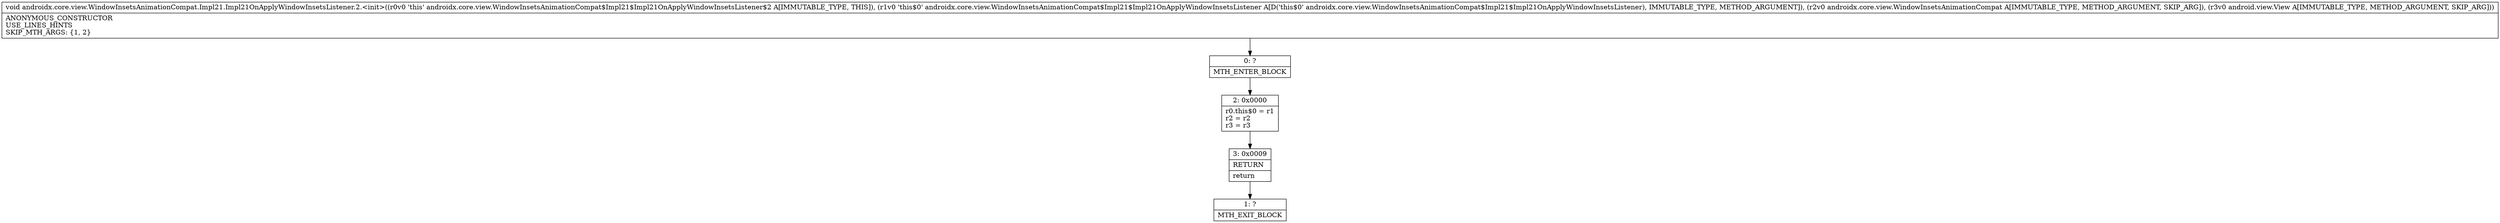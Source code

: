 digraph "CFG forandroidx.core.view.WindowInsetsAnimationCompat.Impl21.Impl21OnApplyWindowInsetsListener.2.\<init\>(Landroidx\/core\/view\/WindowInsetsAnimationCompat$Impl21$Impl21OnApplyWindowInsetsListener;Landroidx\/core\/view\/WindowInsetsAnimationCompat;Landroid\/view\/View;)V" {
Node_0 [shape=record,label="{0\:\ ?|MTH_ENTER_BLOCK\l}"];
Node_2 [shape=record,label="{2\:\ 0x0000|r0.this$0 = r1\lr2 = r2\lr3 = r3\l}"];
Node_3 [shape=record,label="{3\:\ 0x0009|RETURN\l|return\l}"];
Node_1 [shape=record,label="{1\:\ ?|MTH_EXIT_BLOCK\l}"];
MethodNode[shape=record,label="{void androidx.core.view.WindowInsetsAnimationCompat.Impl21.Impl21OnApplyWindowInsetsListener.2.\<init\>((r0v0 'this' androidx.core.view.WindowInsetsAnimationCompat$Impl21$Impl21OnApplyWindowInsetsListener$2 A[IMMUTABLE_TYPE, THIS]), (r1v0 'this$0' androidx.core.view.WindowInsetsAnimationCompat$Impl21$Impl21OnApplyWindowInsetsListener A[D('this$0' androidx.core.view.WindowInsetsAnimationCompat$Impl21$Impl21OnApplyWindowInsetsListener), IMMUTABLE_TYPE, METHOD_ARGUMENT]), (r2v0 androidx.core.view.WindowInsetsAnimationCompat A[IMMUTABLE_TYPE, METHOD_ARGUMENT, SKIP_ARG]), (r3v0 android.view.View A[IMMUTABLE_TYPE, METHOD_ARGUMENT, SKIP_ARG]))  | ANONYMOUS_CONSTRUCTOR\lUSE_LINES_HINTS\lSKIP_MTH_ARGS: \{1, 2\}\l}"];
MethodNode -> Node_0;Node_0 -> Node_2;
Node_2 -> Node_3;
Node_3 -> Node_1;
}

